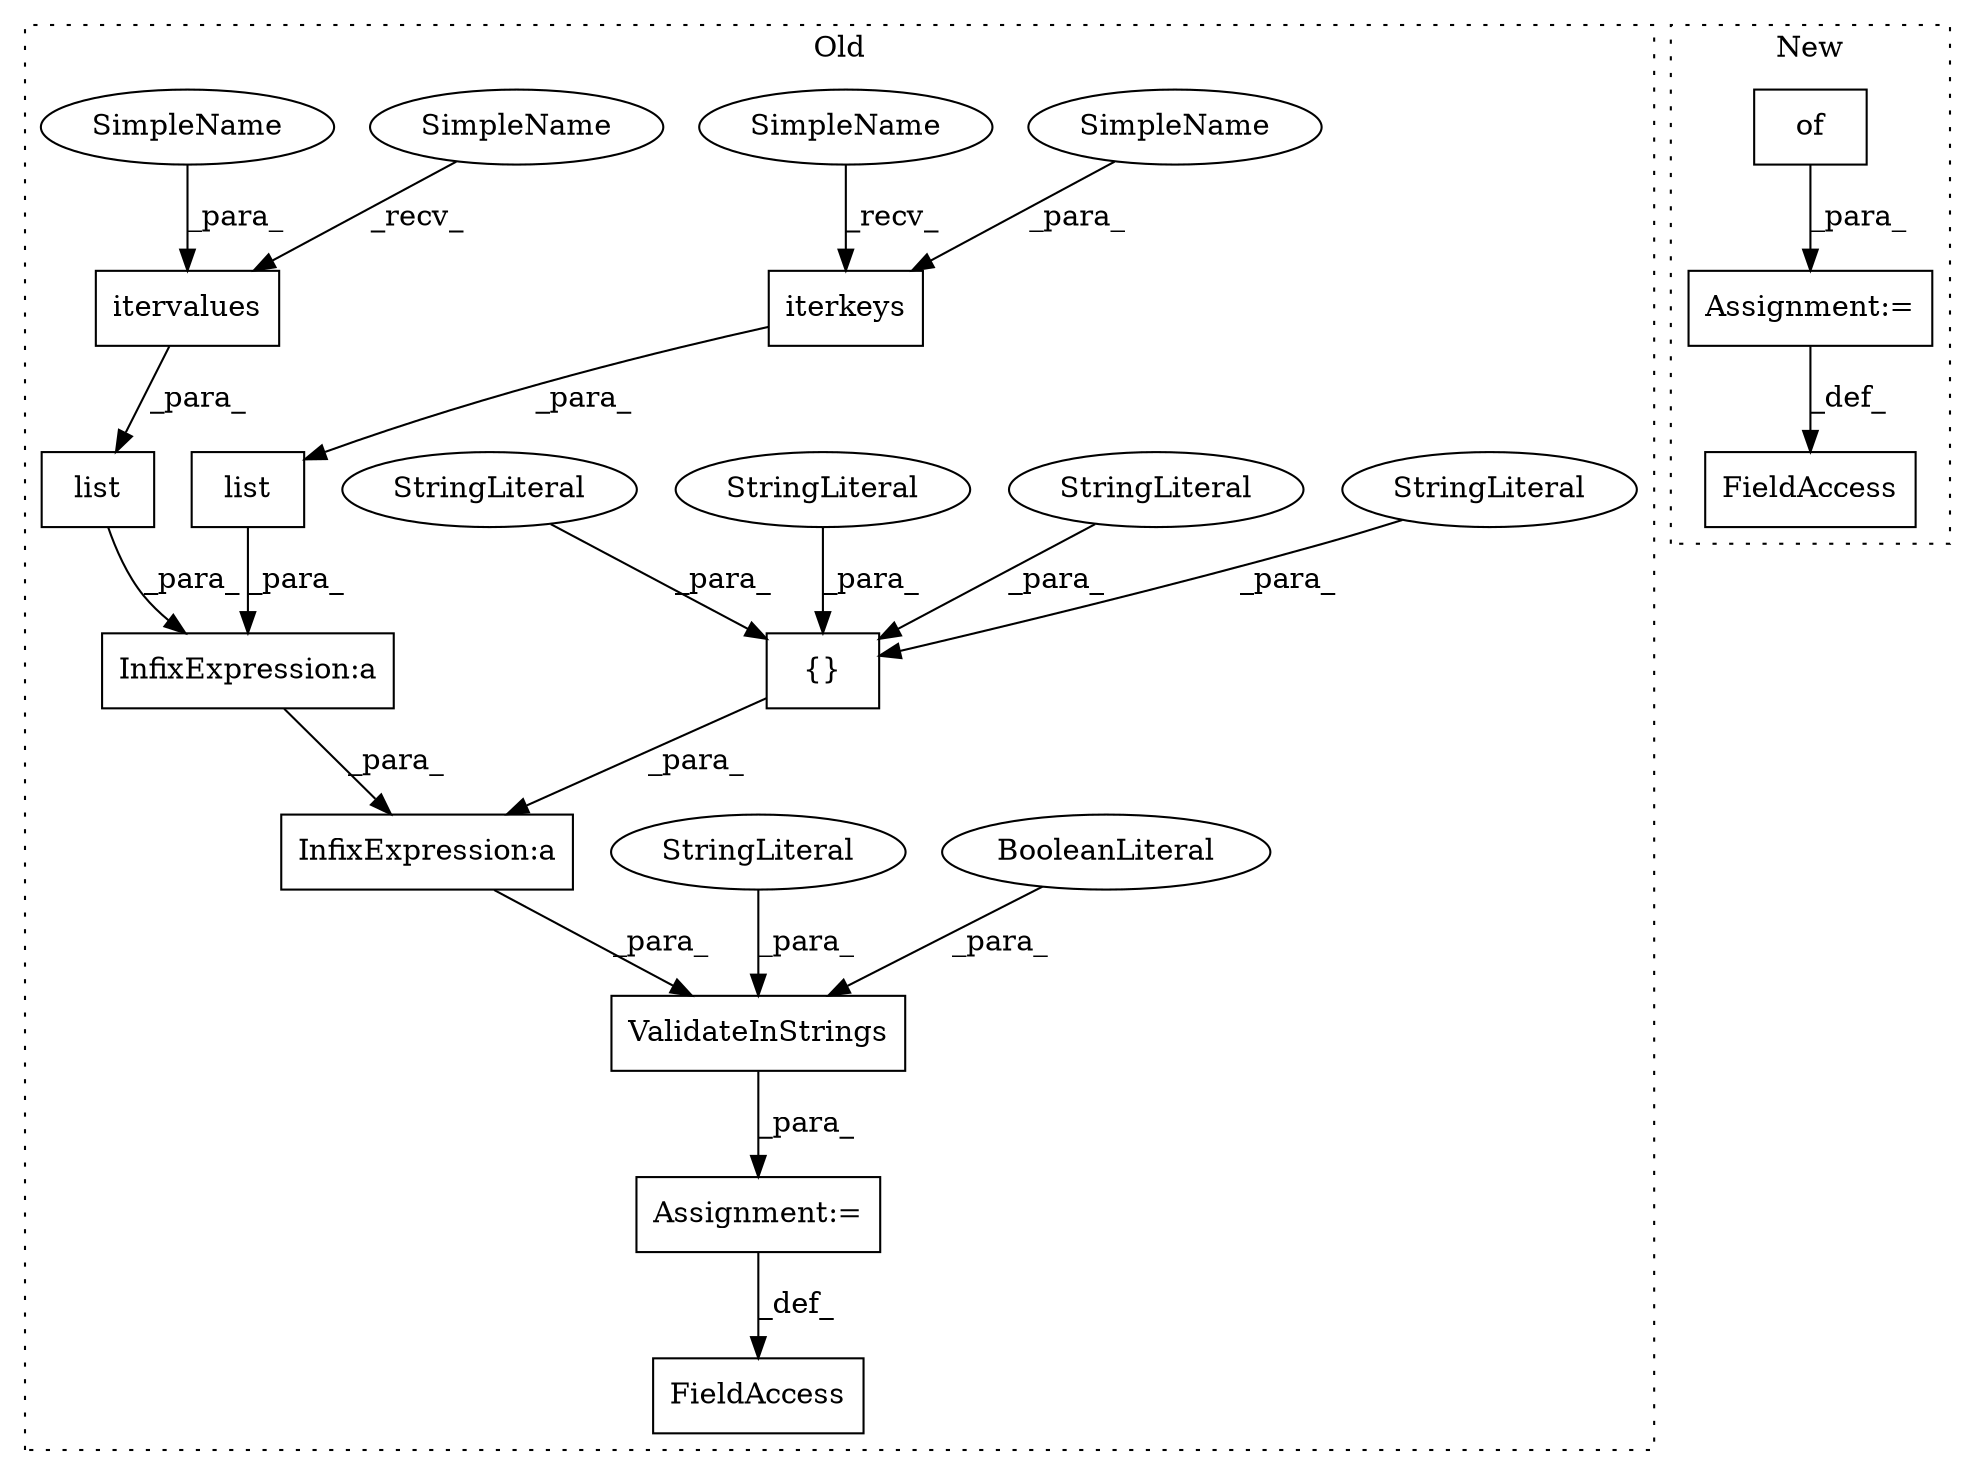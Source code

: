 digraph G {
subgraph cluster0 {
1 [label="itervalues" a="32" s="28559,28579" l="11,1" shape="box"];
3 [label="InfixExpression:a" a="27" s="28547" l="3" shape="box"];
4 [label="InfixExpression:a" a="27" s="28582" l="3" shape="box"];
5 [label="{}" a="4" s="28597,28618" l="1,1" shape="box"];
6 [label="ValidateInStrings" a="32" s="28487,28624" l="18,1" shape="box"];
7 [label="BooleanLiteral" a="9" s="28620" l="4" shape="ellipse"];
8 [label="iterkeys" a="32" s="28527,28545" l="9,1" shape="box"];
9 [label="list" a="32" s="28550,28580" l="5,1" shape="box"];
10 [label="StringLiteral" a="45" s="28505" l="11" shape="ellipse"];
11 [label="list" a="32" s="28518,28546" l="5,1" shape="box"];
12 [label="StringLiteral" a="45" s="28605" l="6" shape="ellipse"];
13 [label="StringLiteral" a="45" s="28598" l="6" shape="ellipse"];
14 [label="StringLiteral" a="45" s="28612" l="3" shape="ellipse"];
15 [label="StringLiteral" a="45" s="28616" l="2" shape="ellipse"];
17 [label="FieldAccess" a="22" s="28461" l="25" shape="box"];
18 [label="Assignment:=" a="7" s="28486" l="1" shape="box"];
20 [label="SimpleName" a="42" s="28536" l="9" shape="ellipse"];
21 [label="SimpleName" a="42" s="28570" l="9" shape="ellipse"];
22 [label="SimpleName" a="42" s="28523" l="3" shape="ellipse"];
23 [label="SimpleName" a="42" s="28555" l="3" shape="ellipse"];
label = "Old";
style="dotted";
}
subgraph cluster1 {
2 [label="of" a="32" s="28912,46180" l="3,1" shape="box"];
16 [label="FieldAccess" a="22" s="46223" l="2" shape="box"];
19 [label="Assignment:=" a="7" s="46225" l="1" shape="box"];
label = "New";
style="dotted";
}
1 -> 9 [label="_para_"];
2 -> 19 [label="_para_"];
3 -> 4 [label="_para_"];
4 -> 6 [label="_para_"];
5 -> 4 [label="_para_"];
6 -> 18 [label="_para_"];
7 -> 6 [label="_para_"];
8 -> 11 [label="_para_"];
9 -> 3 [label="_para_"];
10 -> 6 [label="_para_"];
11 -> 3 [label="_para_"];
12 -> 5 [label="_para_"];
13 -> 5 [label="_para_"];
14 -> 5 [label="_para_"];
15 -> 5 [label="_para_"];
18 -> 17 [label="_def_"];
19 -> 16 [label="_def_"];
20 -> 8 [label="_para_"];
21 -> 1 [label="_para_"];
22 -> 8 [label="_recv_"];
23 -> 1 [label="_recv_"];
}